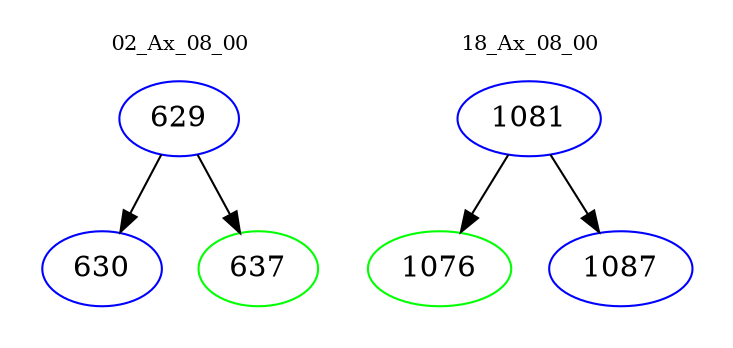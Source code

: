digraph{
subgraph cluster_0 {
color = white
label = "02_Ax_08_00";
fontsize=10;
T0_629 [label="629", color="blue"]
T0_629 -> T0_630 [color="black"]
T0_630 [label="630", color="blue"]
T0_629 -> T0_637 [color="black"]
T0_637 [label="637", color="green"]
}
subgraph cluster_1 {
color = white
label = "18_Ax_08_00";
fontsize=10;
T1_1081 [label="1081", color="blue"]
T1_1081 -> T1_1076 [color="black"]
T1_1076 [label="1076", color="green"]
T1_1081 -> T1_1087 [color="black"]
T1_1087 [label="1087", color="blue"]
}
}
